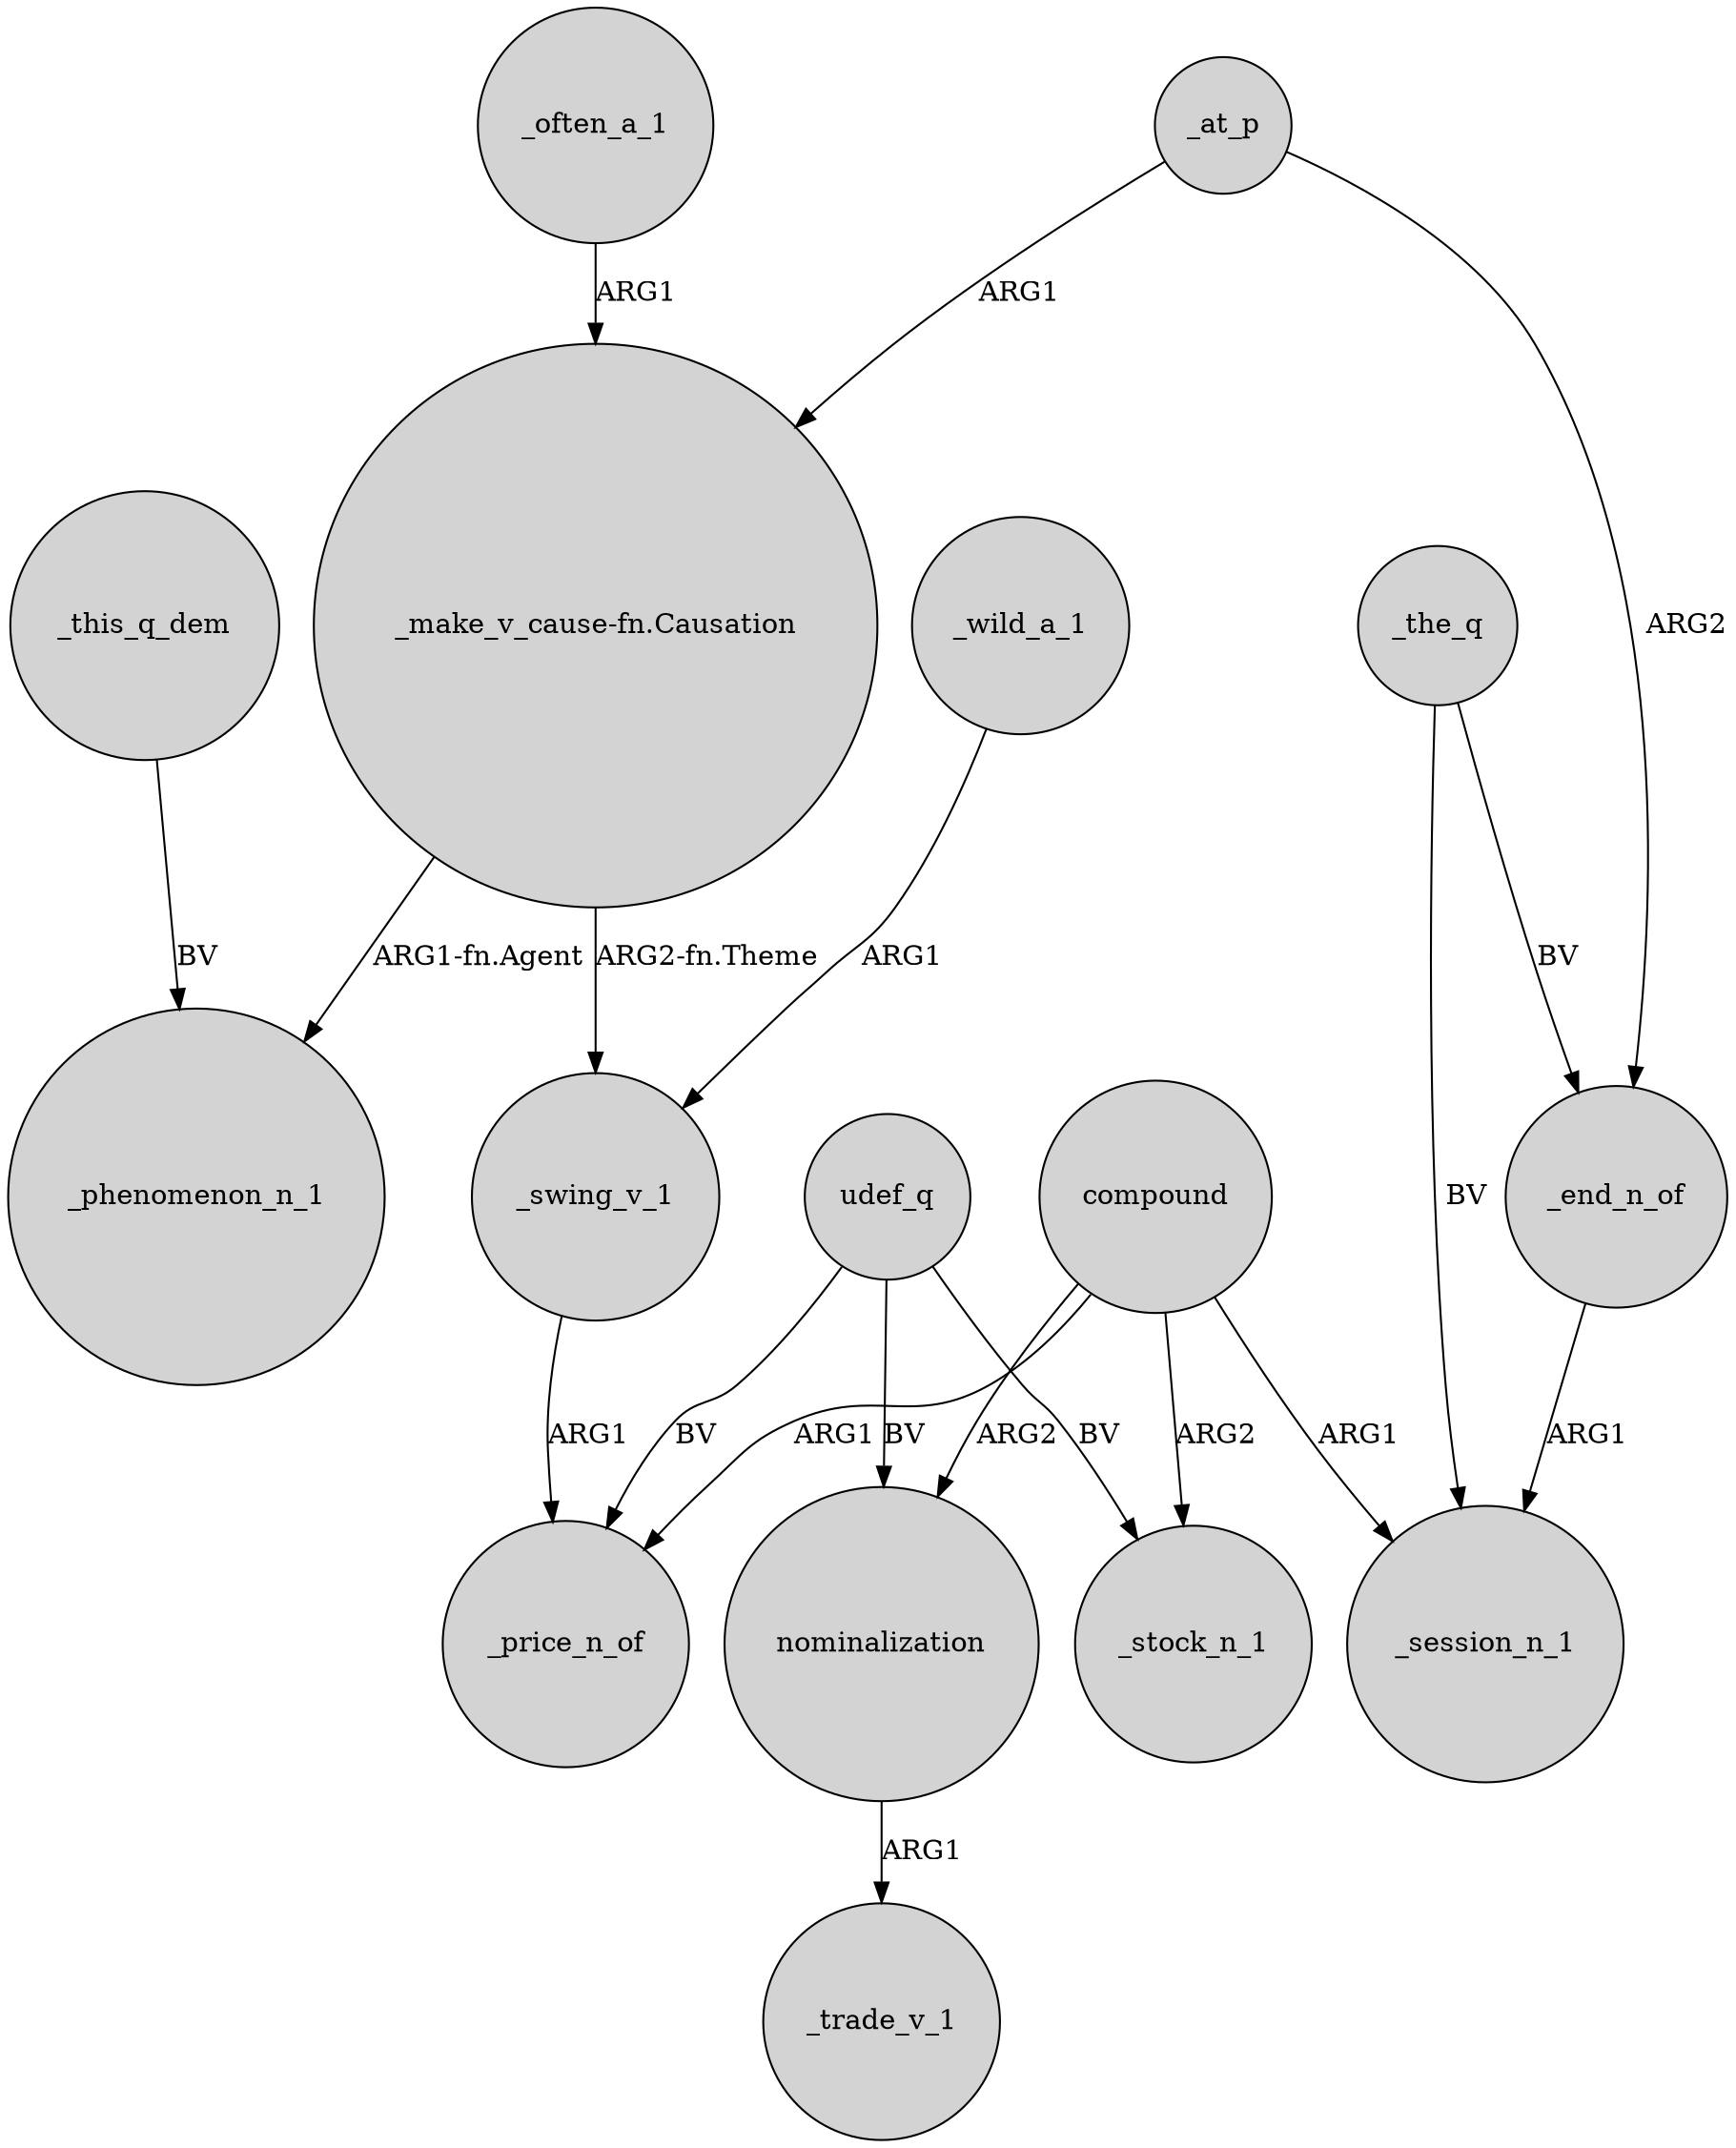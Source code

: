 digraph {
	node [shape=circle style=filled]
	udef_q -> _price_n_of [label=BV]
	_at_p -> "_make_v_cause-fn.Causation" [label=ARG1]
	_the_q -> _session_n_1 [label=BV]
	_the_q -> _end_n_of [label=BV]
	_at_p -> _end_n_of [label=ARG2]
	_wild_a_1 -> _swing_v_1 [label=ARG1]
	_swing_v_1 -> _price_n_of [label=ARG1]
	compound -> nominalization [label=ARG2]
	_end_n_of -> _session_n_1 [label=ARG1]
	nominalization -> _trade_v_1 [label=ARG1]
	"_make_v_cause-fn.Causation" -> _swing_v_1 [label="ARG2-fn.Theme"]
	compound -> _stock_n_1 [label=ARG2]
	udef_q -> _stock_n_1 [label=BV]
	compound -> _session_n_1 [label=ARG1]
	"_make_v_cause-fn.Causation" -> _phenomenon_n_1 [label="ARG1-fn.Agent"]
	udef_q -> nominalization [label=BV]
	_this_q_dem -> _phenomenon_n_1 [label=BV]
	compound -> _price_n_of [label=ARG1]
	_often_a_1 -> "_make_v_cause-fn.Causation" [label=ARG1]
}
